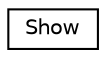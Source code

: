 digraph "Graphical Class Hierarchy"
{
  edge [fontname="Helvetica",fontsize="10",labelfontname="Helvetica",labelfontsize="10"];
  node [fontname="Helvetica",fontsize="10",shape=record];
  rankdir="LR";
  Node0 [label="Show",height=0.2,width=0.4,color="black", fillcolor="white", style="filled",URL="$class_show.html"];
}
